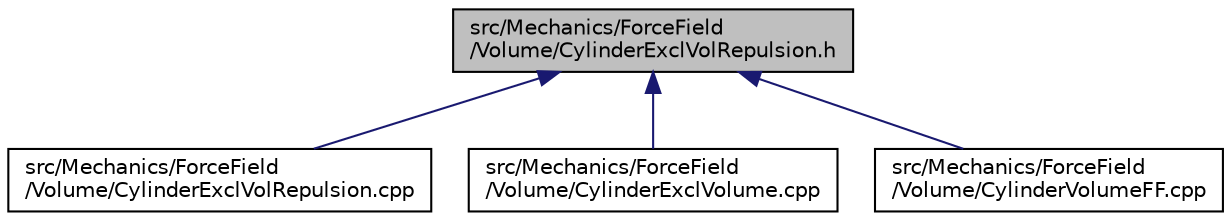 digraph "src/Mechanics/ForceField/Volume/CylinderExclVolRepulsion.h"
{
 // INTERACTIVE_SVG=YES
  edge [fontname="Helvetica",fontsize="10",labelfontname="Helvetica",labelfontsize="10"];
  node [fontname="Helvetica",fontsize="10",shape=record];
  Node12 [label="src/Mechanics/ForceField\l/Volume/CylinderExclVolRepulsion.h",height=0.2,width=0.4,color="black", fillcolor="grey75", style="filled", fontcolor="black"];
  Node12 -> Node13 [dir="back",color="midnightblue",fontsize="10",style="solid",fontname="Helvetica"];
  Node13 [label="src/Mechanics/ForceField\l/Volume/CylinderExclVolRepulsion.cpp",height=0.2,width=0.4,color="black", fillcolor="white", style="filled",URL="$CylinderExclVolRepulsion_8cpp.html"];
  Node12 -> Node14 [dir="back",color="midnightblue",fontsize="10",style="solid",fontname="Helvetica"];
  Node14 [label="src/Mechanics/ForceField\l/Volume/CylinderExclVolume.cpp",height=0.2,width=0.4,color="black", fillcolor="white", style="filled",URL="$CylinderExclVolume_8cpp.html"];
  Node12 -> Node15 [dir="back",color="midnightblue",fontsize="10",style="solid",fontname="Helvetica"];
  Node15 [label="src/Mechanics/ForceField\l/Volume/CylinderVolumeFF.cpp",height=0.2,width=0.4,color="black", fillcolor="white", style="filled",URL="$CylinderVolumeFF_8cpp.html"];
}
